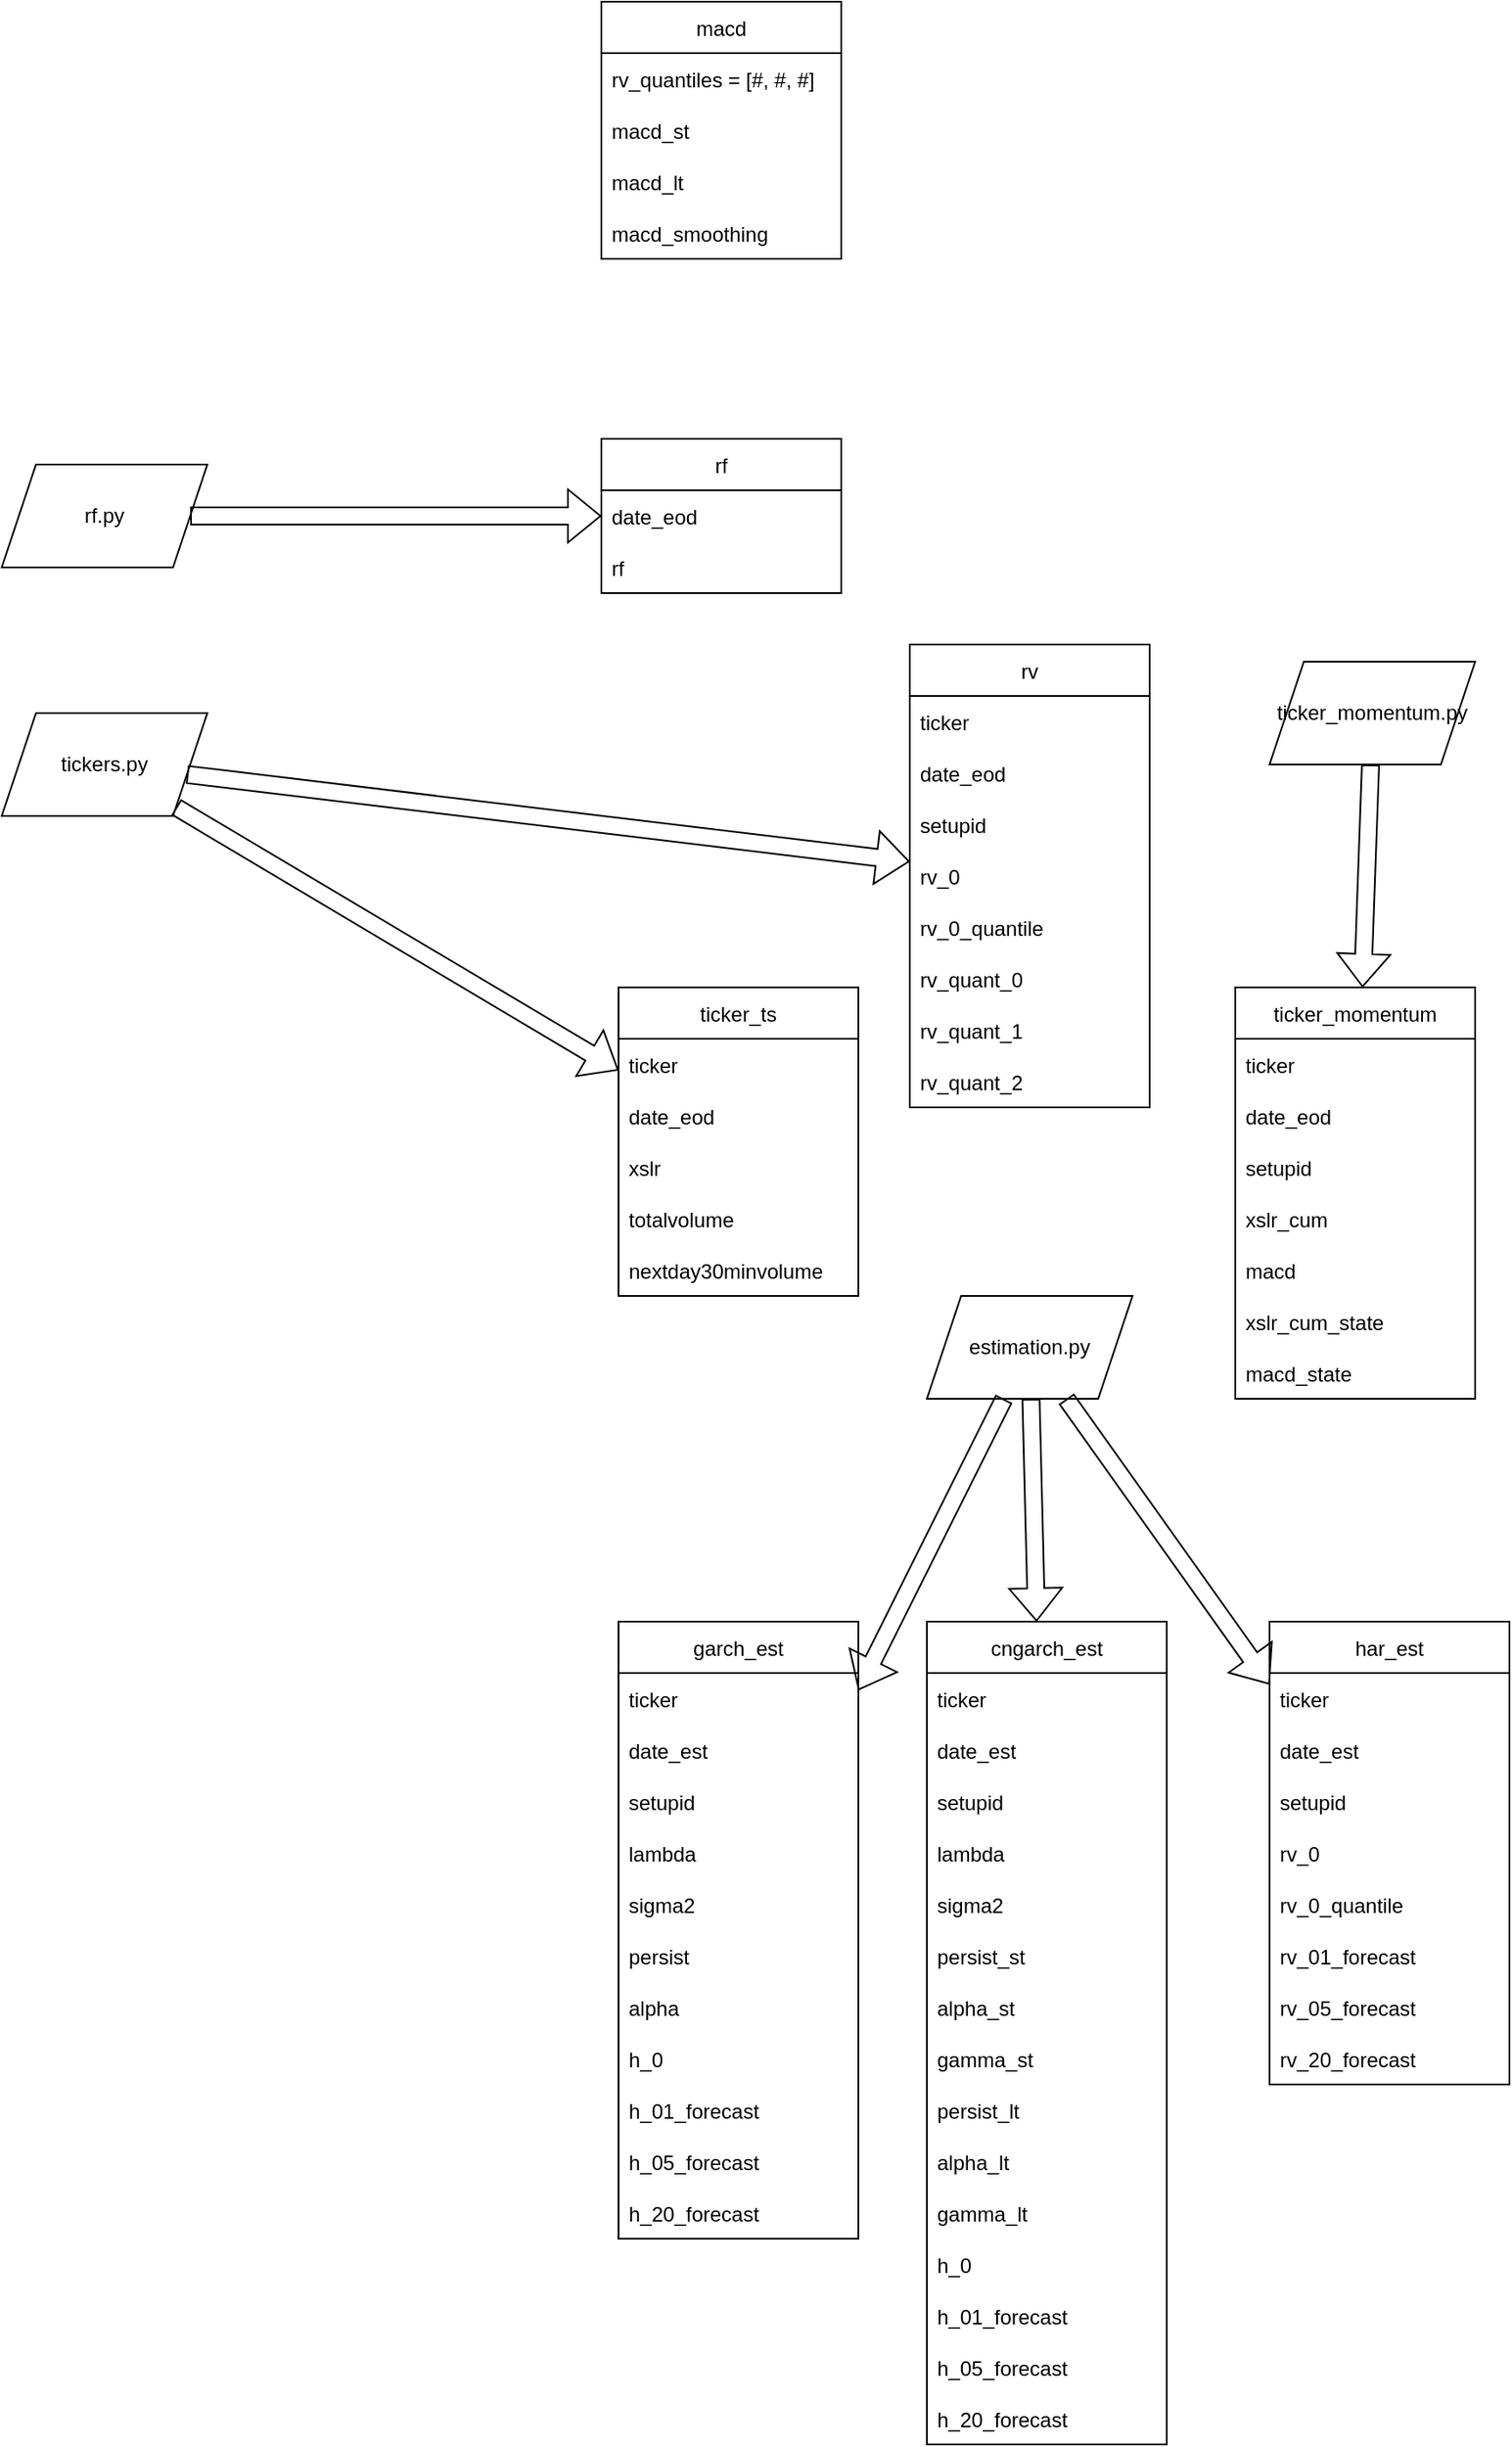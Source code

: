 <mxfile version="20.4.0" type="github">
  <diagram name="Page-1" id="6133507b-19e7-1e82-6fc7-422aa6c4b21f">
    <mxGraphModel dx="2138" dy="1386" grid="1" gridSize="10" guides="1" tooltips="1" connect="1" arrows="1" fold="1" page="1" pageScale="1" pageWidth="1100" pageHeight="850" background="none" math="0" shadow="0">
      <root>
        <mxCell id="0" />
        <mxCell id="1" parent="0" />
        <mxCell id="qyU77synwHClEy2aWfaD-1" value="rf" style="swimlane;fontStyle=0;childLayout=stackLayout;horizontal=1;startSize=30;horizontalStack=0;resizeParent=1;resizeParentMax=0;resizeLast=0;collapsible=1;marginBottom=0;" vertex="1" parent="1">
          <mxGeometry x="-580" y="-320" width="140" height="90" as="geometry" />
        </mxCell>
        <mxCell id="qyU77synwHClEy2aWfaD-2" value="date_eod" style="text;strokeColor=none;fillColor=none;align=left;verticalAlign=middle;spacingLeft=4;spacingRight=4;overflow=hidden;points=[[0,0.5],[1,0.5]];portConstraint=eastwest;rotatable=0;" vertex="1" parent="qyU77synwHClEy2aWfaD-1">
          <mxGeometry y="30" width="140" height="30" as="geometry" />
        </mxCell>
        <mxCell id="qyU77synwHClEy2aWfaD-3" value="rf" style="text;strokeColor=none;fillColor=none;align=left;verticalAlign=middle;spacingLeft=4;spacingRight=4;overflow=hidden;points=[[0,0.5],[1,0.5]];portConstraint=eastwest;rotatable=0;" vertex="1" parent="qyU77synwHClEy2aWfaD-1">
          <mxGeometry y="60" width="140" height="30" as="geometry" />
        </mxCell>
        <mxCell id="qyU77synwHClEy2aWfaD-6" value="rv" style="swimlane;fontStyle=0;childLayout=stackLayout;horizontal=1;startSize=30;horizontalStack=0;resizeParent=1;resizeParentMax=0;resizeLast=0;collapsible=1;marginBottom=0;" vertex="1" parent="1">
          <mxGeometry x="-400" y="-200" width="140" height="270" as="geometry" />
        </mxCell>
        <mxCell id="qyU77synwHClEy2aWfaD-7" value="ticker" style="text;strokeColor=none;fillColor=none;align=left;verticalAlign=middle;spacingLeft=4;spacingRight=4;overflow=hidden;points=[[0,0.5],[1,0.5]];portConstraint=eastwest;rotatable=0;" vertex="1" parent="qyU77synwHClEy2aWfaD-6">
          <mxGeometry y="30" width="140" height="30" as="geometry" />
        </mxCell>
        <mxCell id="qyU77synwHClEy2aWfaD-8" value="date_eod" style="text;strokeColor=none;fillColor=none;align=left;verticalAlign=middle;spacingLeft=4;spacingRight=4;overflow=hidden;points=[[0,0.5],[1,0.5]];portConstraint=eastwest;rotatable=0;" vertex="1" parent="qyU77synwHClEy2aWfaD-6">
          <mxGeometry y="60" width="140" height="30" as="geometry" />
        </mxCell>
        <mxCell id="qyU77synwHClEy2aWfaD-41" value="setupid" style="text;strokeColor=none;fillColor=none;align=left;verticalAlign=middle;spacingLeft=4;spacingRight=4;overflow=hidden;points=[[0,0.5],[1,0.5]];portConstraint=eastwest;rotatable=0;" vertex="1" parent="qyU77synwHClEy2aWfaD-6">
          <mxGeometry y="90" width="140" height="30" as="geometry" />
        </mxCell>
        <mxCell id="qyU77synwHClEy2aWfaD-9" value="rv_0" style="text;strokeColor=none;fillColor=none;align=left;verticalAlign=middle;spacingLeft=4;spacingRight=4;overflow=hidden;points=[[0,0.5],[1,0.5]];portConstraint=eastwest;rotatable=0;" vertex="1" parent="qyU77synwHClEy2aWfaD-6">
          <mxGeometry y="120" width="140" height="30" as="geometry" />
        </mxCell>
        <mxCell id="qyU77synwHClEy2aWfaD-10" value="rv_0_quantile" style="text;strokeColor=none;fillColor=none;align=left;verticalAlign=middle;spacingLeft=4;spacingRight=4;overflow=hidden;points=[[0,0.5],[1,0.5]];portConstraint=eastwest;rotatable=0;" vertex="1" parent="qyU77synwHClEy2aWfaD-6">
          <mxGeometry y="150" width="140" height="30" as="geometry" />
        </mxCell>
        <mxCell id="qyU77synwHClEy2aWfaD-11" value="rv_quant_0" style="text;strokeColor=none;fillColor=none;align=left;verticalAlign=middle;spacingLeft=4;spacingRight=4;overflow=hidden;points=[[0,0.5],[1,0.5]];portConstraint=eastwest;rotatable=0;" vertex="1" parent="qyU77synwHClEy2aWfaD-6">
          <mxGeometry y="180" width="140" height="30" as="geometry" />
        </mxCell>
        <mxCell id="qyU77synwHClEy2aWfaD-12" value="rv_quant_1" style="text;strokeColor=none;fillColor=none;align=left;verticalAlign=middle;spacingLeft=4;spacingRight=4;overflow=hidden;points=[[0,0.5],[1,0.5]];portConstraint=eastwest;rotatable=0;" vertex="1" parent="qyU77synwHClEy2aWfaD-6">
          <mxGeometry y="210" width="140" height="30" as="geometry" />
        </mxCell>
        <mxCell id="qyU77synwHClEy2aWfaD-13" value="rv_quant_2" style="text;strokeColor=none;fillColor=none;align=left;verticalAlign=middle;spacingLeft=4;spacingRight=4;overflow=hidden;points=[[0,0.5],[1,0.5]];portConstraint=eastwest;rotatable=0;" vertex="1" parent="qyU77synwHClEy2aWfaD-6">
          <mxGeometry y="240" width="140" height="30" as="geometry" />
        </mxCell>
        <mxCell id="qyU77synwHClEy2aWfaD-16" value="rf.py" style="shape=parallelogram;perimeter=parallelogramPerimeter;whiteSpace=wrap;html=1;fixedSize=1;" vertex="1" parent="1">
          <mxGeometry x="-930" y="-305" width="120" height="60" as="geometry" />
        </mxCell>
        <mxCell id="qyU77synwHClEy2aWfaD-18" value="ticker_ts" style="swimlane;fontStyle=0;childLayout=stackLayout;horizontal=1;startSize=30;horizontalStack=0;resizeParent=1;resizeParentMax=0;resizeLast=0;collapsible=1;marginBottom=0;" vertex="1" parent="1">
          <mxGeometry x="-570" width="140" height="180" as="geometry" />
        </mxCell>
        <mxCell id="qyU77synwHClEy2aWfaD-19" value="ticker" style="text;strokeColor=none;fillColor=none;align=left;verticalAlign=middle;spacingLeft=4;spacingRight=4;overflow=hidden;points=[[0,0.5],[1,0.5]];portConstraint=eastwest;rotatable=0;" vertex="1" parent="qyU77synwHClEy2aWfaD-18">
          <mxGeometry y="30" width="140" height="30" as="geometry" />
        </mxCell>
        <mxCell id="qyU77synwHClEy2aWfaD-20" value="date_eod" style="text;strokeColor=none;fillColor=none;align=left;verticalAlign=middle;spacingLeft=4;spacingRight=4;overflow=hidden;points=[[0,0.5],[1,0.5]];portConstraint=eastwest;rotatable=0;" vertex="1" parent="qyU77synwHClEy2aWfaD-18">
          <mxGeometry y="60" width="140" height="30" as="geometry" />
        </mxCell>
        <mxCell id="qyU77synwHClEy2aWfaD-21" value="xslr" style="text;strokeColor=none;fillColor=none;align=left;verticalAlign=middle;spacingLeft=4;spacingRight=4;overflow=hidden;points=[[0,0.5],[1,0.5]];portConstraint=eastwest;rotatable=0;" vertex="1" parent="qyU77synwHClEy2aWfaD-18">
          <mxGeometry y="90" width="140" height="30" as="geometry" />
        </mxCell>
        <mxCell id="qyU77synwHClEy2aWfaD-22" value="totalvolume" style="text;strokeColor=none;fillColor=none;align=left;verticalAlign=middle;spacingLeft=4;spacingRight=4;overflow=hidden;points=[[0,0.5],[1,0.5]];portConstraint=eastwest;rotatable=0;" vertex="1" parent="qyU77synwHClEy2aWfaD-18">
          <mxGeometry y="120" width="140" height="30" as="geometry" />
        </mxCell>
        <mxCell id="qyU77synwHClEy2aWfaD-23" value="nextday30minvolume" style="text;strokeColor=none;fillColor=none;align=left;verticalAlign=middle;spacingLeft=4;spacingRight=4;overflow=hidden;points=[[0,0.5],[1,0.5]];portConstraint=eastwest;rotatable=0;" vertex="1" parent="qyU77synwHClEy2aWfaD-18">
          <mxGeometry y="150" width="140" height="30" as="geometry" />
        </mxCell>
        <mxCell id="qyU77synwHClEy2aWfaD-27" value="" style="shape=flexArrow;endArrow=classic;html=1;rounded=0;" edge="1" parent="1" source="qyU77synwHClEy2aWfaD-16" target="qyU77synwHClEy2aWfaD-1">
          <mxGeometry width="50" height="50" relative="1" as="geometry">
            <mxPoint x="-530" y="-40" as="sourcePoint" />
            <mxPoint x="-480" y="-90" as="targetPoint" />
          </mxGeometry>
        </mxCell>
        <mxCell id="qyU77synwHClEy2aWfaD-28" value="tickers.py" style="shape=parallelogram;perimeter=parallelogramPerimeter;whiteSpace=wrap;html=1;fixedSize=1;" vertex="1" parent="1">
          <mxGeometry x="-930" y="-160" width="120" height="60" as="geometry" />
        </mxCell>
        <mxCell id="qyU77synwHClEy2aWfaD-29" value="" style="shape=flexArrow;endArrow=classic;html=1;rounded=0;" edge="1" parent="1" source="qyU77synwHClEy2aWfaD-28" target="qyU77synwHClEy2aWfaD-18">
          <mxGeometry width="50" height="50" relative="1" as="geometry">
            <mxPoint x="-530" y="-40" as="sourcePoint" />
            <mxPoint x="-480" y="-90" as="targetPoint" />
          </mxGeometry>
        </mxCell>
        <mxCell id="qyU77synwHClEy2aWfaD-30" value="" style="shape=flexArrow;endArrow=classic;html=1;rounded=0;" edge="1" parent="1" source="qyU77synwHClEy2aWfaD-28" target="qyU77synwHClEy2aWfaD-6">
          <mxGeometry width="50" height="50" relative="1" as="geometry">
            <mxPoint x="-530" y="-40" as="sourcePoint" />
            <mxPoint x="-480" y="-90" as="targetPoint" />
          </mxGeometry>
        </mxCell>
        <mxCell id="qyU77synwHClEy2aWfaD-31" value="garch_est" style="swimlane;fontStyle=0;childLayout=stackLayout;horizontal=1;startSize=30;horizontalStack=0;resizeParent=1;resizeParentMax=0;resizeLast=0;collapsible=1;marginBottom=0;" vertex="1" parent="1">
          <mxGeometry x="-570" y="370" width="140" height="360" as="geometry" />
        </mxCell>
        <mxCell id="qyU77synwHClEy2aWfaD-32" value="ticker" style="text;strokeColor=none;fillColor=none;align=left;verticalAlign=middle;spacingLeft=4;spacingRight=4;overflow=hidden;points=[[0,0.5],[1,0.5]];portConstraint=eastwest;rotatable=0;" vertex="1" parent="qyU77synwHClEy2aWfaD-31">
          <mxGeometry y="30" width="140" height="30" as="geometry" />
        </mxCell>
        <mxCell id="qyU77synwHClEy2aWfaD-33" value="date_est" style="text;strokeColor=none;fillColor=none;align=left;verticalAlign=middle;spacingLeft=4;spacingRight=4;overflow=hidden;points=[[0,0.5],[1,0.5]];portConstraint=eastwest;rotatable=0;" vertex="1" parent="qyU77synwHClEy2aWfaD-31">
          <mxGeometry y="60" width="140" height="30" as="geometry" />
        </mxCell>
        <mxCell id="qyU77synwHClEy2aWfaD-34" value="setupid" style="text;strokeColor=none;fillColor=none;align=left;verticalAlign=middle;spacingLeft=4;spacingRight=4;overflow=hidden;points=[[0,0.5],[1,0.5]];portConstraint=eastwest;rotatable=0;" vertex="1" parent="qyU77synwHClEy2aWfaD-31">
          <mxGeometry y="90" width="140" height="30" as="geometry" />
        </mxCell>
        <mxCell id="qyU77synwHClEy2aWfaD-35" value="lambda" style="text;strokeColor=none;fillColor=none;align=left;verticalAlign=middle;spacingLeft=4;spacingRight=4;overflow=hidden;points=[[0,0.5],[1,0.5]];portConstraint=eastwest;rotatable=0;" vertex="1" parent="qyU77synwHClEy2aWfaD-31">
          <mxGeometry y="120" width="140" height="30" as="geometry" />
        </mxCell>
        <mxCell id="qyU77synwHClEy2aWfaD-36" value="sigma2" style="text;strokeColor=none;fillColor=none;align=left;verticalAlign=middle;spacingLeft=4;spacingRight=4;overflow=hidden;points=[[0,0.5],[1,0.5]];portConstraint=eastwest;rotatable=0;" vertex="1" parent="qyU77synwHClEy2aWfaD-31">
          <mxGeometry y="150" width="140" height="30" as="geometry" />
        </mxCell>
        <mxCell id="qyU77synwHClEy2aWfaD-37" value="persist" style="text;strokeColor=none;fillColor=none;align=left;verticalAlign=middle;spacingLeft=4;spacingRight=4;overflow=hidden;points=[[0,0.5],[1,0.5]];portConstraint=eastwest;rotatable=0;" vertex="1" parent="qyU77synwHClEy2aWfaD-31">
          <mxGeometry y="180" width="140" height="30" as="geometry" />
        </mxCell>
        <mxCell id="qyU77synwHClEy2aWfaD-38" value="alpha" style="text;strokeColor=none;fillColor=none;align=left;verticalAlign=middle;spacingLeft=4;spacingRight=4;overflow=hidden;points=[[0,0.5],[1,0.5]];portConstraint=eastwest;rotatable=0;" vertex="1" parent="qyU77synwHClEy2aWfaD-31">
          <mxGeometry y="210" width="140" height="30" as="geometry" />
        </mxCell>
        <mxCell id="qyU77synwHClEy2aWfaD-39" value="h_0" style="text;strokeColor=none;fillColor=none;align=left;verticalAlign=middle;spacingLeft=4;spacingRight=4;overflow=hidden;points=[[0,0.5],[1,0.5]];portConstraint=eastwest;rotatable=0;" vertex="1" parent="qyU77synwHClEy2aWfaD-31">
          <mxGeometry y="240" width="140" height="30" as="geometry" />
        </mxCell>
        <mxCell id="qyU77synwHClEy2aWfaD-40" value="h_01_forecast" style="text;strokeColor=none;fillColor=none;align=left;verticalAlign=middle;spacingLeft=4;spacingRight=4;overflow=hidden;points=[[0,0.5],[1,0.5]];portConstraint=eastwest;rotatable=0;" vertex="1" parent="qyU77synwHClEy2aWfaD-31">
          <mxGeometry y="270" width="140" height="30" as="geometry" />
        </mxCell>
        <mxCell id="qyU77synwHClEy2aWfaD-62" value="h_05_forecast" style="text;strokeColor=none;fillColor=none;align=left;verticalAlign=middle;spacingLeft=4;spacingRight=4;overflow=hidden;points=[[0,0.5],[1,0.5]];portConstraint=eastwest;rotatable=0;" vertex="1" parent="qyU77synwHClEy2aWfaD-31">
          <mxGeometry y="300" width="140" height="30" as="geometry" />
        </mxCell>
        <mxCell id="qyU77synwHClEy2aWfaD-63" value="h_20_forecast" style="text;strokeColor=none;fillColor=none;align=left;verticalAlign=middle;spacingLeft=4;spacingRight=4;overflow=hidden;points=[[0,0.5],[1,0.5]];portConstraint=eastwest;rotatable=0;" vertex="1" parent="qyU77synwHClEy2aWfaD-31">
          <mxGeometry y="330" width="140" height="30" as="geometry" />
        </mxCell>
        <mxCell id="qyU77synwHClEy2aWfaD-42" value="macd" style="swimlane;fontStyle=0;childLayout=stackLayout;horizontal=1;startSize=30;horizontalStack=0;resizeParent=1;resizeParentMax=0;resizeLast=0;collapsible=1;marginBottom=0;" vertex="1" parent="1">
          <mxGeometry x="-580" y="-575" width="140" height="150" as="geometry" />
        </mxCell>
        <mxCell id="qyU77synwHClEy2aWfaD-43" value="rv_quantiles = [#, #, #]" style="text;strokeColor=none;fillColor=none;align=left;verticalAlign=middle;spacingLeft=4;spacingRight=4;overflow=hidden;points=[[0,0.5],[1,0.5]];portConstraint=eastwest;rotatable=0;" vertex="1" parent="qyU77synwHClEy2aWfaD-42">
          <mxGeometry y="30" width="140" height="30" as="geometry" />
        </mxCell>
        <mxCell id="qyU77synwHClEy2aWfaD-44" value="macd_st" style="text;strokeColor=none;fillColor=none;align=left;verticalAlign=middle;spacingLeft=4;spacingRight=4;overflow=hidden;points=[[0,0.5],[1,0.5]];portConstraint=eastwest;rotatable=0;" vertex="1" parent="qyU77synwHClEy2aWfaD-42">
          <mxGeometry y="60" width="140" height="30" as="geometry" />
        </mxCell>
        <mxCell id="qyU77synwHClEy2aWfaD-45" value="macd_lt" style="text;strokeColor=none;fillColor=none;align=left;verticalAlign=middle;spacingLeft=4;spacingRight=4;overflow=hidden;points=[[0,0.5],[1,0.5]];portConstraint=eastwest;rotatable=0;" vertex="1" parent="qyU77synwHClEy2aWfaD-42">
          <mxGeometry y="90" width="140" height="30" as="geometry" />
        </mxCell>
        <mxCell id="qyU77synwHClEy2aWfaD-46" value="macd_smoothing" style="text;strokeColor=none;fillColor=none;align=left;verticalAlign=middle;spacingLeft=4;spacingRight=4;overflow=hidden;points=[[0,0.5],[1,0.5]];portConstraint=eastwest;rotatable=0;" vertex="1" parent="qyU77synwHClEy2aWfaD-42">
          <mxGeometry y="120" width="140" height="30" as="geometry" />
        </mxCell>
        <mxCell id="qyU77synwHClEy2aWfaD-47" value="har_est" style="swimlane;fontStyle=0;childLayout=stackLayout;horizontal=1;startSize=30;horizontalStack=0;resizeParent=1;resizeParentMax=0;resizeLast=0;collapsible=1;marginBottom=0;" vertex="1" parent="1">
          <mxGeometry x="-190" y="370" width="140" height="270" as="geometry" />
        </mxCell>
        <mxCell id="qyU77synwHClEy2aWfaD-48" value="ticker" style="text;strokeColor=none;fillColor=none;align=left;verticalAlign=middle;spacingLeft=4;spacingRight=4;overflow=hidden;points=[[0,0.5],[1,0.5]];portConstraint=eastwest;rotatable=0;" vertex="1" parent="qyU77synwHClEy2aWfaD-47">
          <mxGeometry y="30" width="140" height="30" as="geometry" />
        </mxCell>
        <mxCell id="qyU77synwHClEy2aWfaD-49" value="date_est" style="text;strokeColor=none;fillColor=none;align=left;verticalAlign=middle;spacingLeft=4;spacingRight=4;overflow=hidden;points=[[0,0.5],[1,0.5]];portConstraint=eastwest;rotatable=0;" vertex="1" parent="qyU77synwHClEy2aWfaD-47">
          <mxGeometry y="60" width="140" height="30" as="geometry" />
        </mxCell>
        <mxCell id="qyU77synwHClEy2aWfaD-50" value="setupid" style="text;strokeColor=none;fillColor=none;align=left;verticalAlign=middle;spacingLeft=4;spacingRight=4;overflow=hidden;points=[[0,0.5],[1,0.5]];portConstraint=eastwest;rotatable=0;" vertex="1" parent="qyU77synwHClEy2aWfaD-47">
          <mxGeometry y="90" width="140" height="30" as="geometry" />
        </mxCell>
        <mxCell id="qyU77synwHClEy2aWfaD-81" value="rv_0" style="text;strokeColor=none;fillColor=none;align=left;verticalAlign=middle;spacingLeft=4;spacingRight=4;overflow=hidden;points=[[0,0.5],[1,0.5]];portConstraint=eastwest;rotatable=0;" vertex="1" parent="qyU77synwHClEy2aWfaD-47">
          <mxGeometry y="120" width="140" height="30" as="geometry" />
        </mxCell>
        <mxCell id="qyU77synwHClEy2aWfaD-82" value="rv_0_quantile" style="text;strokeColor=none;fillColor=none;align=left;verticalAlign=middle;spacingLeft=4;spacingRight=4;overflow=hidden;points=[[0,0.5],[1,0.5]];portConstraint=eastwest;rotatable=0;" vertex="1" parent="qyU77synwHClEy2aWfaD-47">
          <mxGeometry y="150" width="140" height="30" as="geometry" />
        </mxCell>
        <mxCell id="qyU77synwHClEy2aWfaD-83" value="rv_01_forecast" style="text;strokeColor=none;fillColor=none;align=left;verticalAlign=middle;spacingLeft=4;spacingRight=4;overflow=hidden;points=[[0,0.5],[1,0.5]];portConstraint=eastwest;rotatable=0;" vertex="1" parent="qyU77synwHClEy2aWfaD-47">
          <mxGeometry y="180" width="140" height="30" as="geometry" />
        </mxCell>
        <mxCell id="qyU77synwHClEy2aWfaD-84" value="rv_05_forecast" style="text;strokeColor=none;fillColor=none;align=left;verticalAlign=middle;spacingLeft=4;spacingRight=4;overflow=hidden;points=[[0,0.5],[1,0.5]];portConstraint=eastwest;rotatable=0;" vertex="1" parent="qyU77synwHClEy2aWfaD-47">
          <mxGeometry y="210" width="140" height="30" as="geometry" />
        </mxCell>
        <mxCell id="qyU77synwHClEy2aWfaD-85" value="rv_20_forecast    " style="text;strokeColor=none;fillColor=none;align=left;verticalAlign=middle;spacingLeft=4;spacingRight=4;overflow=hidden;points=[[0,0.5],[1,0.5]];portConstraint=eastwest;rotatable=0;" vertex="1" parent="qyU77synwHClEy2aWfaD-47">
          <mxGeometry y="240" width="140" height="30" as="geometry" />
        </mxCell>
        <mxCell id="qyU77synwHClEy2aWfaD-51" value="ticker_momentum" style="swimlane;fontStyle=0;childLayout=stackLayout;horizontal=1;startSize=30;horizontalStack=0;resizeParent=1;resizeParentMax=0;resizeLast=0;collapsible=1;marginBottom=0;" vertex="1" parent="1">
          <mxGeometry x="-210" width="140" height="240" as="geometry" />
        </mxCell>
        <mxCell id="qyU77synwHClEy2aWfaD-52" value="ticker" style="text;strokeColor=none;fillColor=none;align=left;verticalAlign=middle;spacingLeft=4;spacingRight=4;overflow=hidden;points=[[0,0.5],[1,0.5]];portConstraint=eastwest;rotatable=0;" vertex="1" parent="qyU77synwHClEy2aWfaD-51">
          <mxGeometry y="30" width="140" height="30" as="geometry" />
        </mxCell>
        <mxCell id="qyU77synwHClEy2aWfaD-53" value="date_eod" style="text;strokeColor=none;fillColor=none;align=left;verticalAlign=middle;spacingLeft=4;spacingRight=4;overflow=hidden;points=[[0,0.5],[1,0.5]];portConstraint=eastwest;rotatable=0;" vertex="1" parent="qyU77synwHClEy2aWfaD-51">
          <mxGeometry y="60" width="140" height="30" as="geometry" />
        </mxCell>
        <mxCell id="qyU77synwHClEy2aWfaD-54" value="setupid" style="text;strokeColor=none;fillColor=none;align=left;verticalAlign=middle;spacingLeft=4;spacingRight=4;overflow=hidden;points=[[0,0.5],[1,0.5]];portConstraint=eastwest;rotatable=0;" vertex="1" parent="qyU77synwHClEy2aWfaD-51">
          <mxGeometry y="90" width="140" height="30" as="geometry" />
        </mxCell>
        <mxCell id="qyU77synwHClEy2aWfaD-55" value="xslr_cum" style="text;strokeColor=none;fillColor=none;align=left;verticalAlign=middle;spacingLeft=4;spacingRight=4;overflow=hidden;points=[[0,0.5],[1,0.5]];portConstraint=eastwest;rotatable=0;" vertex="1" parent="qyU77synwHClEy2aWfaD-51">
          <mxGeometry y="120" width="140" height="30" as="geometry" />
        </mxCell>
        <mxCell id="qyU77synwHClEy2aWfaD-56" value="macd" style="text;strokeColor=none;fillColor=none;align=left;verticalAlign=middle;spacingLeft=4;spacingRight=4;overflow=hidden;points=[[0,0.5],[1,0.5]];portConstraint=eastwest;rotatable=0;" vertex="1" parent="qyU77synwHClEy2aWfaD-51">
          <mxGeometry y="150" width="140" height="30" as="geometry" />
        </mxCell>
        <mxCell id="qyU77synwHClEy2aWfaD-57" value="xslr_cum_state" style="text;strokeColor=none;fillColor=none;align=left;verticalAlign=middle;spacingLeft=4;spacingRight=4;overflow=hidden;points=[[0,0.5],[1,0.5]];portConstraint=eastwest;rotatable=0;" vertex="1" parent="qyU77synwHClEy2aWfaD-51">
          <mxGeometry y="180" width="140" height="30" as="geometry" />
        </mxCell>
        <mxCell id="qyU77synwHClEy2aWfaD-58" value="macd_state" style="text;strokeColor=none;fillColor=none;align=left;verticalAlign=middle;spacingLeft=4;spacingRight=4;overflow=hidden;points=[[0,0.5],[1,0.5]];portConstraint=eastwest;rotatable=0;" vertex="1" parent="qyU77synwHClEy2aWfaD-51">
          <mxGeometry y="210" width="140" height="30" as="geometry" />
        </mxCell>
        <mxCell id="qyU77synwHClEy2aWfaD-60" value="ticker_momentum.py" style="shape=parallelogram;perimeter=parallelogramPerimeter;whiteSpace=wrap;html=1;fixedSize=1;" vertex="1" parent="1">
          <mxGeometry x="-190" y="-190" width="120" height="60" as="geometry" />
        </mxCell>
        <mxCell id="qyU77synwHClEy2aWfaD-61" value="" style="shape=flexArrow;endArrow=classic;html=1;rounded=0;" edge="1" parent="1" source="qyU77synwHClEy2aWfaD-60" target="qyU77synwHClEy2aWfaD-51">
          <mxGeometry width="50" height="50" relative="1" as="geometry">
            <mxPoint x="-220" y="60" as="sourcePoint" />
            <mxPoint x="-170" y="10" as="targetPoint" />
          </mxGeometry>
        </mxCell>
        <mxCell id="qyU77synwHClEy2aWfaD-64" value="cngarch_est" style="swimlane;fontStyle=0;childLayout=stackLayout;horizontal=1;startSize=30;horizontalStack=0;resizeParent=1;resizeParentMax=0;resizeLast=0;collapsible=1;marginBottom=0;" vertex="1" parent="1">
          <mxGeometry x="-390" y="370" width="140" height="480" as="geometry" />
        </mxCell>
        <mxCell id="qyU77synwHClEy2aWfaD-65" value="ticker" style="text;strokeColor=none;fillColor=none;align=left;verticalAlign=middle;spacingLeft=4;spacingRight=4;overflow=hidden;points=[[0,0.5],[1,0.5]];portConstraint=eastwest;rotatable=0;" vertex="1" parent="qyU77synwHClEy2aWfaD-64">
          <mxGeometry y="30" width="140" height="30" as="geometry" />
        </mxCell>
        <mxCell id="qyU77synwHClEy2aWfaD-66" value="date_est" style="text;strokeColor=none;fillColor=none;align=left;verticalAlign=middle;spacingLeft=4;spacingRight=4;overflow=hidden;points=[[0,0.5],[1,0.5]];portConstraint=eastwest;rotatable=0;" vertex="1" parent="qyU77synwHClEy2aWfaD-64">
          <mxGeometry y="60" width="140" height="30" as="geometry" />
        </mxCell>
        <mxCell id="qyU77synwHClEy2aWfaD-67" value="setupid" style="text;strokeColor=none;fillColor=none;align=left;verticalAlign=middle;spacingLeft=4;spacingRight=4;overflow=hidden;points=[[0,0.5],[1,0.5]];portConstraint=eastwest;rotatable=0;" vertex="1" parent="qyU77synwHClEy2aWfaD-64">
          <mxGeometry y="90" width="140" height="30" as="geometry" />
        </mxCell>
        <mxCell id="qyU77synwHClEy2aWfaD-68" value="lambda" style="text;strokeColor=none;fillColor=none;align=left;verticalAlign=middle;spacingLeft=4;spacingRight=4;overflow=hidden;points=[[0,0.5],[1,0.5]];portConstraint=eastwest;rotatable=0;" vertex="1" parent="qyU77synwHClEy2aWfaD-64">
          <mxGeometry y="120" width="140" height="30" as="geometry" />
        </mxCell>
        <mxCell id="qyU77synwHClEy2aWfaD-69" value="sigma2" style="text;strokeColor=none;fillColor=none;align=left;verticalAlign=middle;spacingLeft=4;spacingRight=4;overflow=hidden;points=[[0,0.5],[1,0.5]];portConstraint=eastwest;rotatable=0;" vertex="1" parent="qyU77synwHClEy2aWfaD-64">
          <mxGeometry y="150" width="140" height="30" as="geometry" />
        </mxCell>
        <mxCell id="qyU77synwHClEy2aWfaD-70" value="persist_st" style="text;strokeColor=none;fillColor=none;align=left;verticalAlign=middle;spacingLeft=4;spacingRight=4;overflow=hidden;points=[[0,0.5],[1,0.5]];portConstraint=eastwest;rotatable=0;" vertex="1" parent="qyU77synwHClEy2aWfaD-64">
          <mxGeometry y="180" width="140" height="30" as="geometry" />
        </mxCell>
        <mxCell id="qyU77synwHClEy2aWfaD-71" value="alpha_st" style="text;strokeColor=none;fillColor=none;align=left;verticalAlign=middle;spacingLeft=4;spacingRight=4;overflow=hidden;points=[[0,0.5],[1,0.5]];portConstraint=eastwest;rotatable=0;" vertex="1" parent="qyU77synwHClEy2aWfaD-64">
          <mxGeometry y="210" width="140" height="30" as="geometry" />
        </mxCell>
        <mxCell id="qyU77synwHClEy2aWfaD-76" value="gamma_st" style="text;strokeColor=none;fillColor=none;align=left;verticalAlign=middle;spacingLeft=4;spacingRight=4;overflow=hidden;points=[[0,0.5],[1,0.5]];portConstraint=eastwest;rotatable=0;" vertex="1" parent="qyU77synwHClEy2aWfaD-64">
          <mxGeometry y="240" width="140" height="30" as="geometry" />
        </mxCell>
        <mxCell id="qyU77synwHClEy2aWfaD-77" value="persist_lt" style="text;strokeColor=none;fillColor=none;align=left;verticalAlign=middle;spacingLeft=4;spacingRight=4;overflow=hidden;points=[[0,0.5],[1,0.5]];portConstraint=eastwest;rotatable=0;" vertex="1" parent="qyU77synwHClEy2aWfaD-64">
          <mxGeometry y="270" width="140" height="30" as="geometry" />
        </mxCell>
        <mxCell id="qyU77synwHClEy2aWfaD-79" value="alpha_lt" style="text;strokeColor=none;fillColor=none;align=left;verticalAlign=middle;spacingLeft=4;spacingRight=4;overflow=hidden;points=[[0,0.5],[1,0.5]];portConstraint=eastwest;rotatable=0;" vertex="1" parent="qyU77synwHClEy2aWfaD-64">
          <mxGeometry y="300" width="140" height="30" as="geometry" />
        </mxCell>
        <mxCell id="qyU77synwHClEy2aWfaD-80" value="gamma_lt" style="text;strokeColor=none;fillColor=none;align=left;verticalAlign=middle;spacingLeft=4;spacingRight=4;overflow=hidden;points=[[0,0.5],[1,0.5]];portConstraint=eastwest;rotatable=0;" vertex="1" parent="qyU77synwHClEy2aWfaD-64">
          <mxGeometry y="330" width="140" height="30" as="geometry" />
        </mxCell>
        <mxCell id="qyU77synwHClEy2aWfaD-72" value="h_0" style="text;strokeColor=none;fillColor=none;align=left;verticalAlign=middle;spacingLeft=4;spacingRight=4;overflow=hidden;points=[[0,0.5],[1,0.5]];portConstraint=eastwest;rotatable=0;" vertex="1" parent="qyU77synwHClEy2aWfaD-64">
          <mxGeometry y="360" width="140" height="30" as="geometry" />
        </mxCell>
        <mxCell id="qyU77synwHClEy2aWfaD-73" value="h_01_forecast" style="text;strokeColor=none;fillColor=none;align=left;verticalAlign=middle;spacingLeft=4;spacingRight=4;overflow=hidden;points=[[0,0.5],[1,0.5]];portConstraint=eastwest;rotatable=0;" vertex="1" parent="qyU77synwHClEy2aWfaD-64">
          <mxGeometry y="390" width="140" height="30" as="geometry" />
        </mxCell>
        <mxCell id="qyU77synwHClEy2aWfaD-74" value="h_05_forecast" style="text;strokeColor=none;fillColor=none;align=left;verticalAlign=middle;spacingLeft=4;spacingRight=4;overflow=hidden;points=[[0,0.5],[1,0.5]];portConstraint=eastwest;rotatable=0;" vertex="1" parent="qyU77synwHClEy2aWfaD-64">
          <mxGeometry y="420" width="140" height="30" as="geometry" />
        </mxCell>
        <mxCell id="qyU77synwHClEy2aWfaD-75" value="h_20_forecast" style="text;strokeColor=none;fillColor=none;align=left;verticalAlign=middle;spacingLeft=4;spacingRight=4;overflow=hidden;points=[[0,0.5],[1,0.5]];portConstraint=eastwest;rotatable=0;" vertex="1" parent="qyU77synwHClEy2aWfaD-64">
          <mxGeometry y="450" width="140" height="30" as="geometry" />
        </mxCell>
        <mxCell id="qyU77synwHClEy2aWfaD-91" value="estimation.py" style="shape=parallelogram;perimeter=parallelogramPerimeter;whiteSpace=wrap;html=1;fixedSize=1;" vertex="1" parent="1">
          <mxGeometry x="-390" y="180" width="120" height="60" as="geometry" />
        </mxCell>
        <mxCell id="qyU77synwHClEy2aWfaD-92" value="" style="shape=flexArrow;endArrow=classic;html=1;rounded=0;" edge="1" parent="1" source="qyU77synwHClEy2aWfaD-91" target="qyU77synwHClEy2aWfaD-31">
          <mxGeometry width="50" height="50" relative="1" as="geometry">
            <mxPoint x="-600" y="340" as="sourcePoint" />
            <mxPoint x="-550" y="290" as="targetPoint" />
          </mxGeometry>
        </mxCell>
        <mxCell id="qyU77synwHClEy2aWfaD-93" value="" style="shape=flexArrow;endArrow=classic;html=1;rounded=0;" edge="1" parent="1" source="qyU77synwHClEy2aWfaD-91" target="qyU77synwHClEy2aWfaD-64">
          <mxGeometry width="50" height="50" relative="1" as="geometry">
            <mxPoint x="-600" y="340" as="sourcePoint" />
            <mxPoint x="-550" y="290" as="targetPoint" />
          </mxGeometry>
        </mxCell>
        <mxCell id="qyU77synwHClEy2aWfaD-94" value="" style="shape=flexArrow;endArrow=classic;html=1;rounded=0;" edge="1" parent="1" source="qyU77synwHClEy2aWfaD-91" target="qyU77synwHClEy2aWfaD-47">
          <mxGeometry width="50" height="50" relative="1" as="geometry">
            <mxPoint x="-600" y="340" as="sourcePoint" />
            <mxPoint x="-550" y="290" as="targetPoint" />
          </mxGeometry>
        </mxCell>
      </root>
    </mxGraphModel>
  </diagram>
</mxfile>
